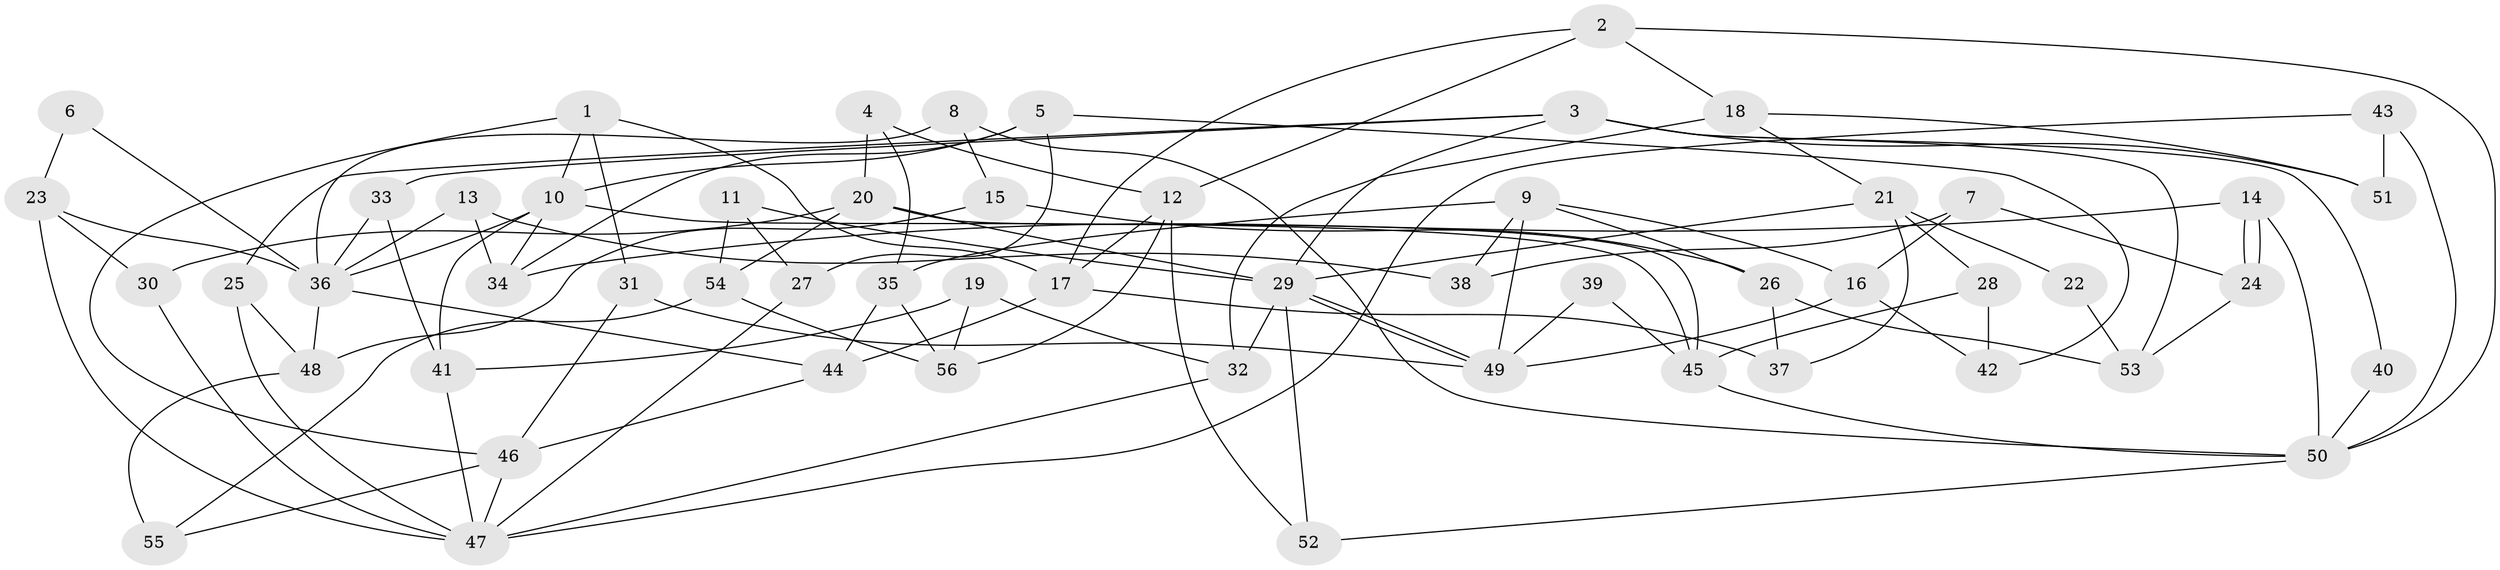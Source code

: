 // coarse degree distribution, {4: 0.3333333333333333, 3: 0.3076923076923077, 12: 0.02564102564102564, 9: 0.07692307692307693, 5: 0.10256410256410256, 2: 0.07692307692307693, 6: 0.02564102564102564, 8: 0.02564102564102564, 7: 0.02564102564102564}
// Generated by graph-tools (version 1.1) at 2025/18/03/04/25 18:18:38]
// undirected, 56 vertices, 112 edges
graph export_dot {
graph [start="1"]
  node [color=gray90,style=filled];
  1;
  2;
  3;
  4;
  5;
  6;
  7;
  8;
  9;
  10;
  11;
  12;
  13;
  14;
  15;
  16;
  17;
  18;
  19;
  20;
  21;
  22;
  23;
  24;
  25;
  26;
  27;
  28;
  29;
  30;
  31;
  32;
  33;
  34;
  35;
  36;
  37;
  38;
  39;
  40;
  41;
  42;
  43;
  44;
  45;
  46;
  47;
  48;
  49;
  50;
  51;
  52;
  53;
  54;
  55;
  56;
  1 -- 10;
  1 -- 17;
  1 -- 31;
  1 -- 46;
  2 -- 18;
  2 -- 12;
  2 -- 17;
  2 -- 50;
  3 -- 29;
  3 -- 53;
  3 -- 25;
  3 -- 33;
  3 -- 40;
  3 -- 51;
  4 -- 20;
  4 -- 12;
  4 -- 35;
  5 -- 34;
  5 -- 10;
  5 -- 27;
  5 -- 42;
  6 -- 23;
  6 -- 36;
  7 -- 38;
  7 -- 16;
  7 -- 24;
  8 -- 36;
  8 -- 15;
  8 -- 50;
  9 -- 49;
  9 -- 35;
  9 -- 16;
  9 -- 26;
  9 -- 38;
  10 -- 41;
  10 -- 45;
  10 -- 34;
  10 -- 36;
  11 -- 54;
  11 -- 29;
  11 -- 27;
  12 -- 17;
  12 -- 52;
  12 -- 56;
  13 -- 36;
  13 -- 34;
  13 -- 38;
  14 -- 24;
  14 -- 24;
  14 -- 50;
  14 -- 34;
  15 -- 26;
  15 -- 48;
  16 -- 49;
  16 -- 42;
  17 -- 44;
  17 -- 37;
  18 -- 51;
  18 -- 32;
  18 -- 21;
  19 -- 32;
  19 -- 56;
  19 -- 41;
  20 -- 54;
  20 -- 29;
  20 -- 30;
  20 -- 45;
  21 -- 28;
  21 -- 22;
  21 -- 29;
  21 -- 37;
  22 -- 53;
  23 -- 30;
  23 -- 47;
  23 -- 36;
  24 -- 53;
  25 -- 47;
  25 -- 48;
  26 -- 37;
  26 -- 53;
  27 -- 47;
  28 -- 45;
  28 -- 42;
  29 -- 49;
  29 -- 49;
  29 -- 32;
  29 -- 52;
  30 -- 47;
  31 -- 46;
  31 -- 49;
  32 -- 47;
  33 -- 36;
  33 -- 41;
  35 -- 44;
  35 -- 56;
  36 -- 44;
  36 -- 48;
  39 -- 45;
  39 -- 49;
  40 -- 50;
  41 -- 47;
  43 -- 47;
  43 -- 50;
  43 -- 51;
  44 -- 46;
  45 -- 50;
  46 -- 47;
  46 -- 55;
  48 -- 55;
  50 -- 52;
  54 -- 56;
  54 -- 55;
}
